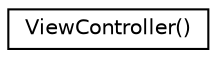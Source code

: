 digraph "سلسله مراتب گرافيکی کلاس"
{
  edge [fontname="Helvetica",fontsize="10",labelfontname="Helvetica",labelfontsize="10"];
  node [fontname="Helvetica",fontsize="10",shape=record];
  rankdir="LR";
  Node1 [label="ViewController()",height=0.2,width=0.4,color="black", fillcolor="white", style="filled",URL="$category_view_controller_07_08.html"];
}

